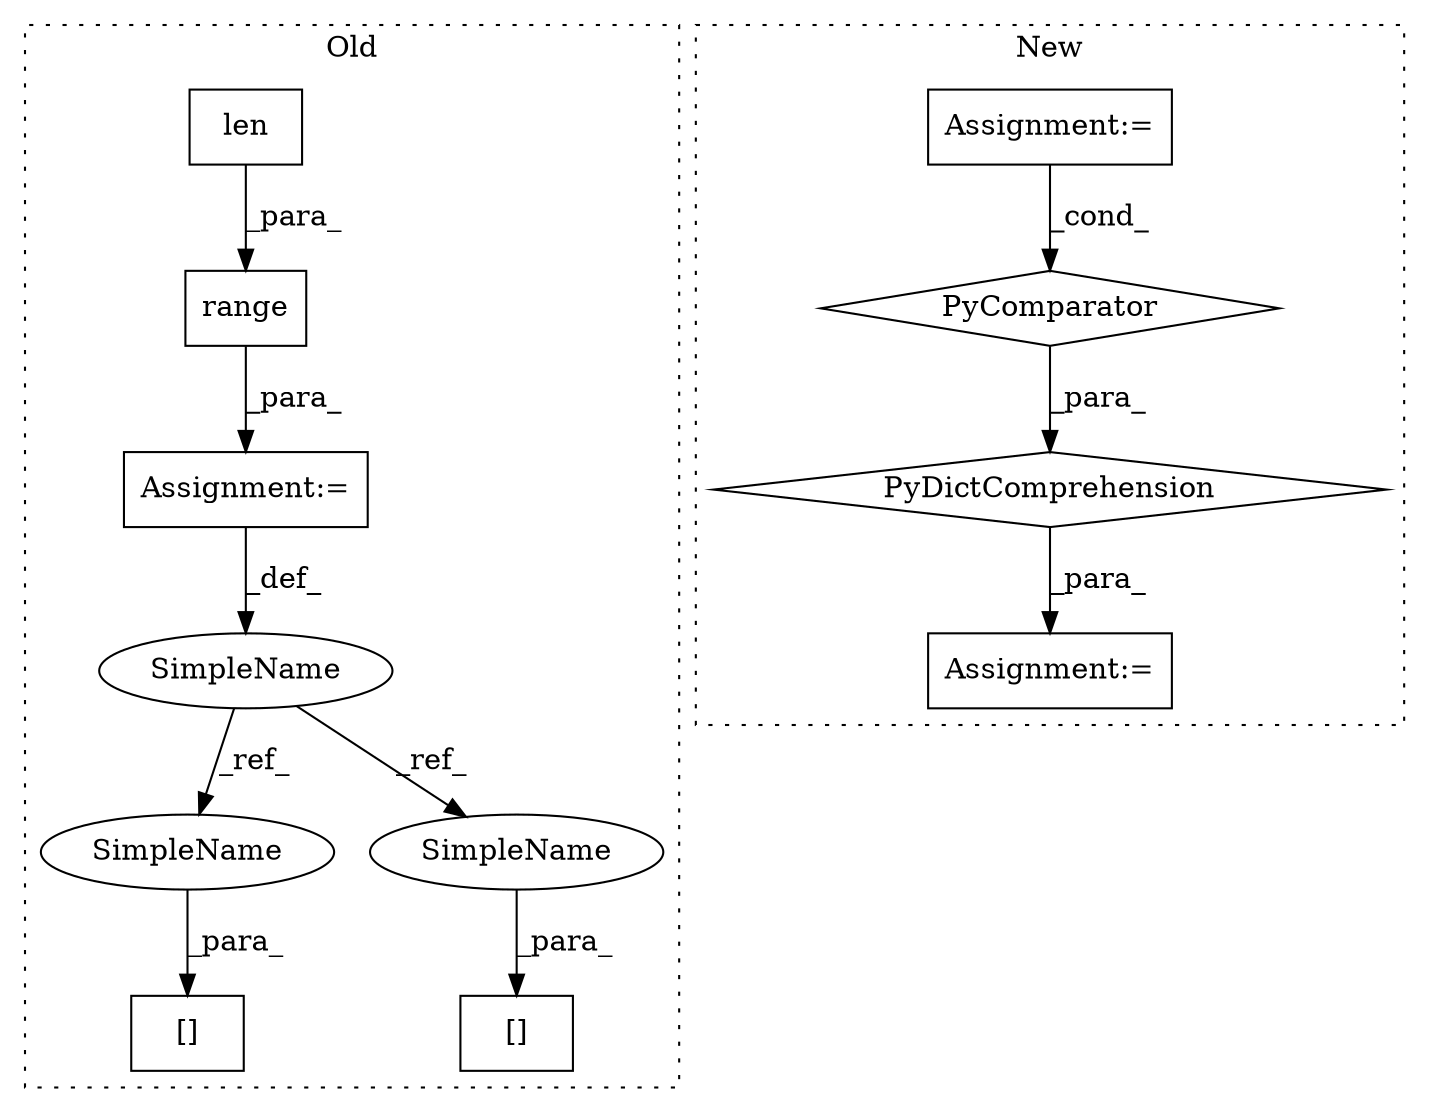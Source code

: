 digraph G {
subgraph cluster0 {
1 [label="range" a="32" s="58020,58048" l="6,1" shape="box"];
4 [label="Assignment:=" a="7" s="57959,58049" l="53,2" shape="box"];
7 [label="len" a="32" s="58026,58047" l="4,1" shape="box"];
8 [label="[]" a="2" s="58203,58222" l="18,1" shape="box"];
9 [label="SimpleName" a="42" s="58016" l="1" shape="ellipse"];
10 [label="[]" a="2" s="58124,58143" l="18,1" shape="box"];
11 [label="SimpleName" a="42" s="58221" l="1" shape="ellipse"];
12 [label="SimpleName" a="42" s="58142" l="1" shape="ellipse"];
label = "Old";
style="dotted";
}
subgraph cluster1 {
2 [label="PyDictComprehension" a="110" s="58030" l="148" shape="diamond"];
3 [label="Assignment:=" a="7" s="58137" l="33" shape="box"];
5 [label="PyComparator" a="113" s="58137" l="33" shape="diamond"];
6 [label="Assignment:=" a="7" s="58016" l="14" shape="box"];
label = "New";
style="dotted";
}
1 -> 4 [label="_para_"];
2 -> 6 [label="_para_"];
3 -> 5 [label="_cond_"];
4 -> 9 [label="_def_"];
5 -> 2 [label="_para_"];
7 -> 1 [label="_para_"];
9 -> 11 [label="_ref_"];
9 -> 12 [label="_ref_"];
11 -> 8 [label="_para_"];
12 -> 10 [label="_para_"];
}